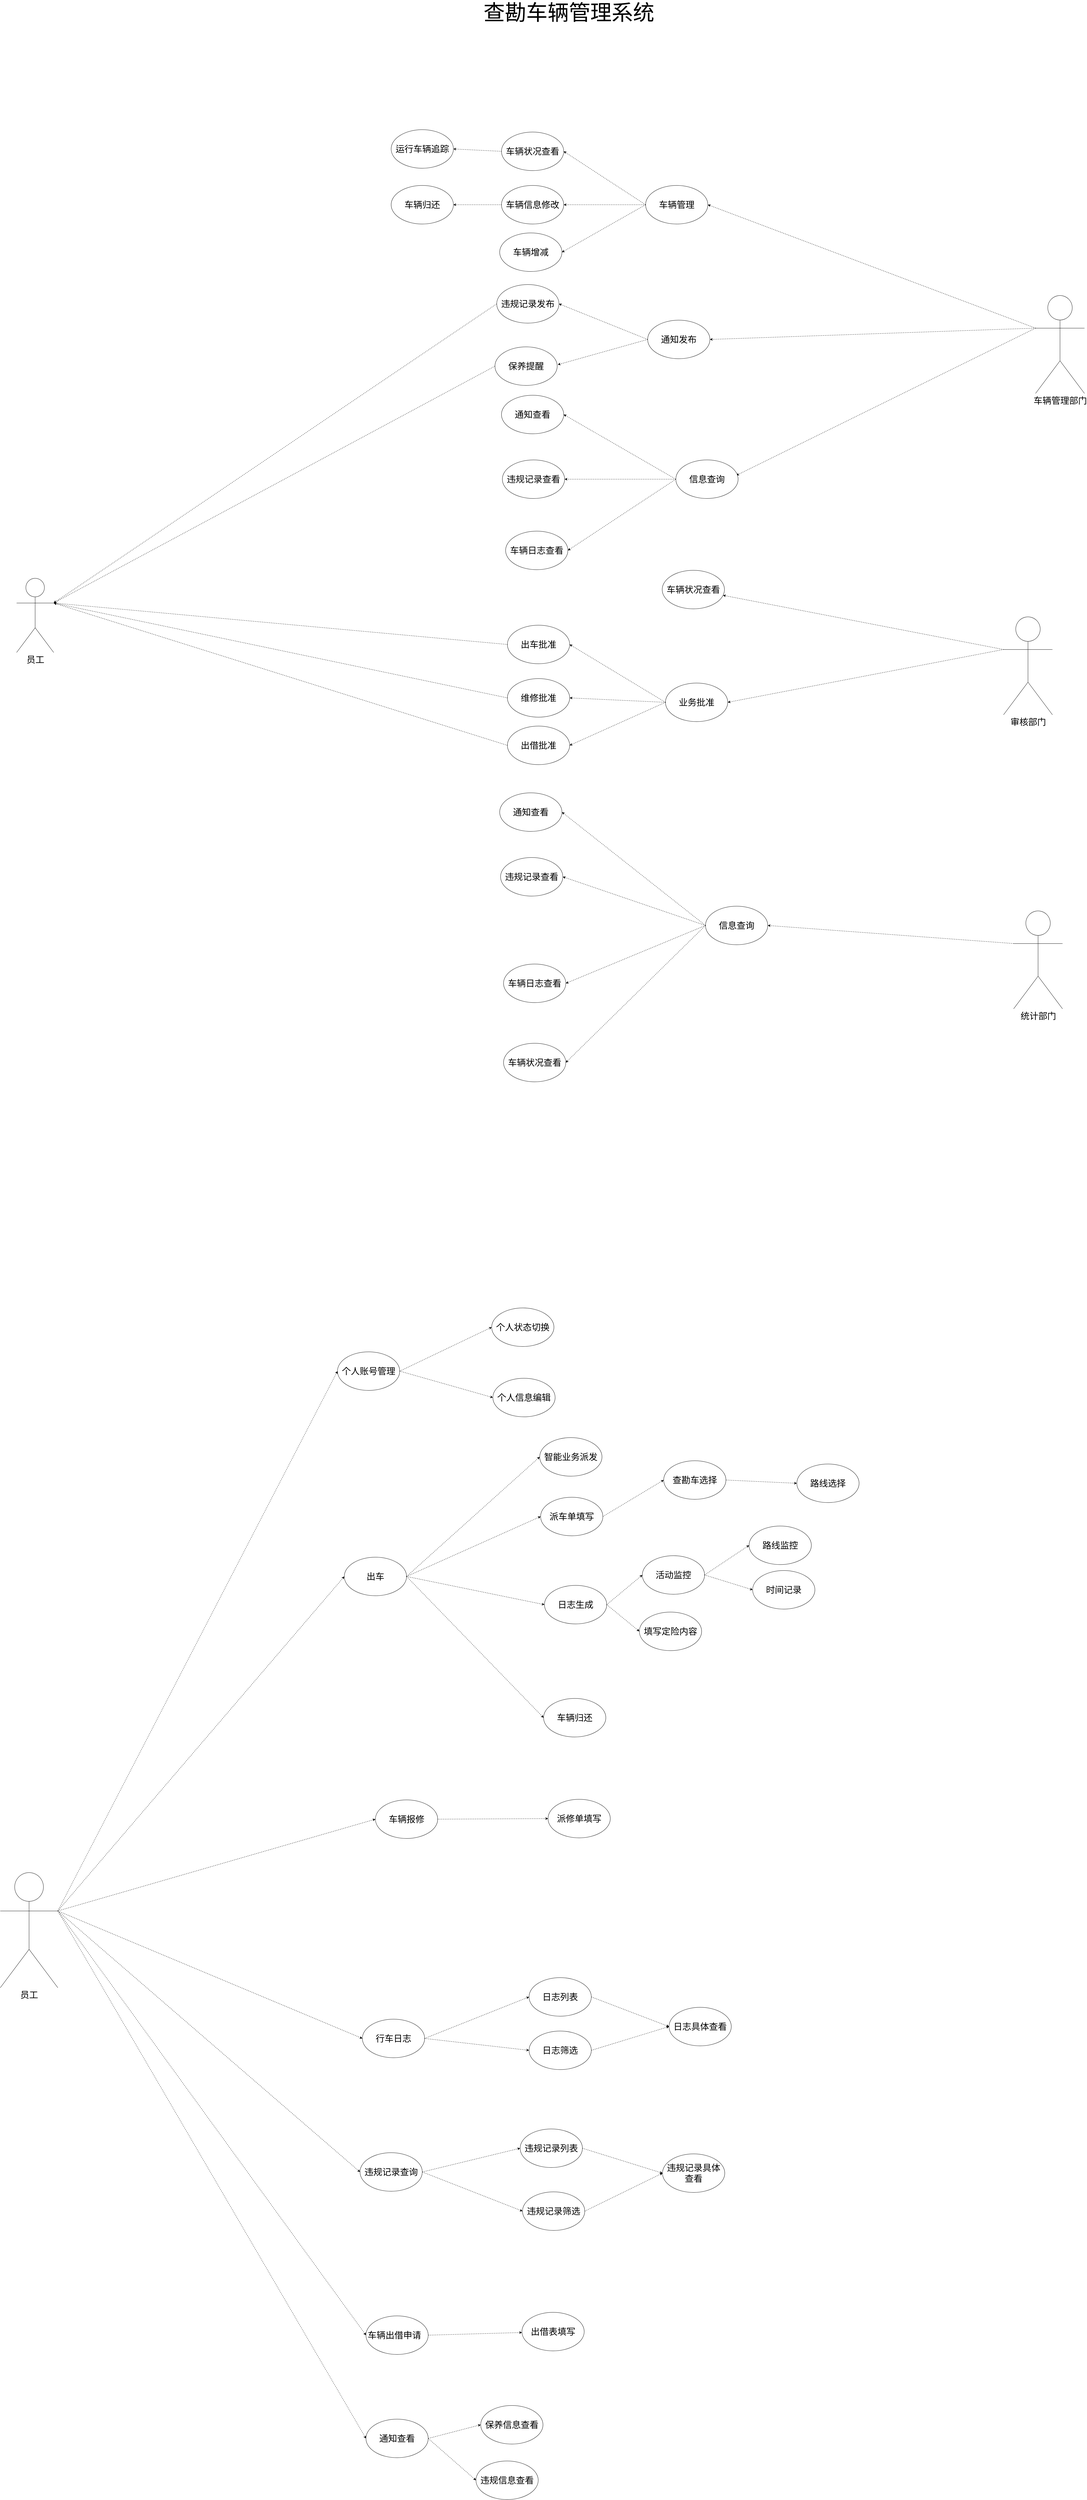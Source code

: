 <mxfile version="15.7.3" type="device"><diagram id="AefqvXw4kPY2xHrGlWsu" name="第 1 页"><mxGraphModel dx="4051" dy="1854" grid="0" gridSize="10" guides="1" tooltips="1" connect="1" arrows="1" fold="1" page="0" pageScale="1" pageWidth="827" pageHeight="1169" math="0" shadow="0"><root><mxCell id="0"/><mxCell id="1" parent="0"/><mxCell id="uO8q6Wdo7uk9rWbUg5Nj-2" value="&lt;font style=&quot;font-size: 30px;&quot;&gt;员工&lt;/font&gt;" style="shape=umlActor;verticalLabelPosition=bottom;verticalAlign=top;html=1;fontSize=30;" parent="1" vertex="1"><mxGeometry x="19" y="2154" width="125" height="250" as="geometry"/></mxCell><mxCell id="uO8q6Wdo7uk9rWbUg5Nj-3" value="&lt;font style=&quot;font-size: 72px&quot;&gt;查勘车辆管理系统&lt;/font&gt;" style="text;html=1;resizable=0;autosize=1;align=center;verticalAlign=middle;points=[];fillColor=none;strokeColor=none;rounded=0;fontSize=30;" parent="1" vertex="1"><mxGeometry x="1588" y="221" width="586" height="54" as="geometry"/></mxCell><mxCell id="uO8q6Wdo7uk9rWbUg5Nj-77" style="edgeStyle=none;rounded=0;orthogonalLoop=1;jettySize=auto;html=1;exitX=1;exitY=0.5;exitDx=0;exitDy=0;entryX=0;entryY=0.5;entryDx=0;entryDy=0;dashed=1;fontSize=30;" parent="1" source="uO8q6Wdo7uk9rWbUg5Nj-4" target="uO8q6Wdo7uk9rWbUg5Nj-21" edge="1"><mxGeometry relative="1" as="geometry"/></mxCell><mxCell id="uO8q6Wdo7uk9rWbUg5Nj-78" style="edgeStyle=none;rounded=0;orthogonalLoop=1;jettySize=auto;html=1;exitX=1;exitY=0.5;exitDx=0;exitDy=0;entryX=0;entryY=0.5;entryDx=0;entryDy=0;dashed=1;fontSize=30;" parent="1" source="uO8q6Wdo7uk9rWbUg5Nj-4" target="uO8q6Wdo7uk9rWbUg5Nj-32" edge="1"><mxGeometry relative="1" as="geometry"/></mxCell><mxCell id="uO8q6Wdo7uk9rWbUg5Nj-86" style="edgeStyle=none;rounded=0;orthogonalLoop=1;jettySize=auto;html=1;exitX=1;exitY=0.5;exitDx=0;exitDy=0;entryX=0;entryY=0.5;entryDx=0;entryDy=0;dashed=1;fontSize=30;" parent="1" source="uO8q6Wdo7uk9rWbUg5Nj-4" target="uO8q6Wdo7uk9rWbUg5Nj-24" edge="1"><mxGeometry relative="1" as="geometry"><mxPoint x="1792" y="6003" as="targetPoint"/></mxGeometry></mxCell><mxCell id="uO8q6Wdo7uk9rWbUg5Nj-115" style="edgeStyle=none;rounded=0;orthogonalLoop=1;jettySize=auto;html=1;exitX=1;exitY=0.5;exitDx=0;exitDy=0;entryX=0;entryY=0.5;entryDx=0;entryDy=0;dashed=1;fontSize=70;" parent="1" source="uO8q6Wdo7uk9rWbUg5Nj-4" target="uO8q6Wdo7uk9rWbUg5Nj-114" edge="1"><mxGeometry relative="1" as="geometry"/></mxCell><mxCell id="uO8q6Wdo7uk9rWbUg5Nj-4" value="&lt;font style=&quot;font-size: 30px;&quot;&gt;出车&lt;/font&gt;" style="ellipse;whiteSpace=wrap;html=1;fontSize=30;" parent="1" vertex="1"><mxGeometry x="1124" y="5453" width="210" height="130" as="geometry"/></mxCell><mxCell id="uO8q6Wdo7uk9rWbUg5Nj-68" style="edgeStyle=none;rounded=0;orthogonalLoop=1;jettySize=auto;html=1;exitX=0;exitY=0.333;exitDx=0;exitDy=0;exitPerimeter=0;entryX=1;entryY=0.5;entryDx=0;entryDy=0;dashed=1;fontSize=30;" parent="1" source="uO8q6Wdo7uk9rWbUg5Nj-5" target="uO8q6Wdo7uk9rWbUg5Nj-14" edge="1"><mxGeometry relative="1" as="geometry"/></mxCell><mxCell id="PCIgIh8agnce-Jcg2lv6-7" style="edgeStyle=none;rounded=0;orthogonalLoop=1;jettySize=auto;html=1;exitX=0;exitY=0.333;exitDx=0;exitDy=0;exitPerimeter=0;entryX=1;entryY=0.5;entryDx=0;entryDy=0;dashed=1;fontSize=30;" parent="1" source="uO8q6Wdo7uk9rWbUg5Nj-5" target="uO8q6Wdo7uk9rWbUg5Nj-18" edge="1"><mxGeometry relative="1" as="geometry"/></mxCell><mxCell id="PCIgIh8agnce-Jcg2lv6-8" style="edgeStyle=none;rounded=0;orthogonalLoop=1;jettySize=auto;html=1;exitX=0;exitY=0.333;exitDx=0;exitDy=0;exitPerimeter=0;dashed=1;fontSize=30;entryX=0.972;entryY=0.4;entryDx=0;entryDy=0;entryPerimeter=0;" parent="1" source="uO8q6Wdo7uk9rWbUg5Nj-5" target="uO8q6Wdo7uk9rWbUg5Nj-50" edge="1"><mxGeometry relative="1" as="geometry"><mxPoint x="2387.143" y="1710.0" as="targetPoint"/></mxGeometry></mxCell><mxCell id="uO8q6Wdo7uk9rWbUg5Nj-5" value="&lt;font style=&quot;font-size: 30px&quot;&gt;车辆管理部门&lt;/font&gt;" style="shape=umlActor;verticalLabelPosition=bottom;verticalAlign=top;html=1;fontSize=30;" parent="1" vertex="1"><mxGeometry x="3455" y="1201" width="165" height="330" as="geometry"/></mxCell><mxCell id="uO8q6Wdo7uk9rWbUg5Nj-87" style="edgeStyle=none;rounded=0;orthogonalLoop=1;jettySize=auto;html=1;exitX=1;exitY=0.5;exitDx=0;exitDy=0;entryX=0;entryY=0.5;entryDx=0;entryDy=0;dashed=1;fontSize=30;" parent="1" source="uO8q6Wdo7uk9rWbUg5Nj-6" target="uO8q6Wdo7uk9rWbUg5Nj-30" edge="1"><mxGeometry relative="1" as="geometry"/></mxCell><mxCell id="uO8q6Wdo7uk9rWbUg5Nj-6" value="&lt;span style=&quot;font-size: 30px;&quot;&gt;车辆报修&lt;/span&gt;" style="ellipse;whiteSpace=wrap;html=1;fontSize=30;" parent="1" vertex="1"><mxGeometry x="1229" y="6271" width="210" height="130" as="geometry"/></mxCell><mxCell id="uO8q6Wdo7uk9rWbUg5Nj-88" style="edgeStyle=none;rounded=0;orthogonalLoop=1;jettySize=auto;html=1;exitX=1;exitY=0.5;exitDx=0;exitDy=0;entryX=0;entryY=0.5;entryDx=0;entryDy=0;dashed=1;fontSize=30;" parent="1" source="uO8q6Wdo7uk9rWbUg5Nj-7" target="uO8q6Wdo7uk9rWbUg5Nj-31" edge="1"><mxGeometry relative="1" as="geometry"/></mxCell><mxCell id="uO8q6Wdo7uk9rWbUg5Nj-89" style="edgeStyle=none;rounded=0;orthogonalLoop=1;jettySize=auto;html=1;exitX=1;exitY=0.5;exitDx=0;exitDy=0;entryX=0;entryY=0.5;entryDx=0;entryDy=0;dashed=1;fontSize=30;" parent="1" source="uO8q6Wdo7uk9rWbUg5Nj-7" target="uO8q6Wdo7uk9rWbUg5Nj-40" edge="1"><mxGeometry relative="1" as="geometry"/></mxCell><mxCell id="uO8q6Wdo7uk9rWbUg5Nj-7" value="&lt;span style=&quot;font-size: 30px;&quot;&gt;行车日志&lt;/span&gt;" style="ellipse;whiteSpace=wrap;html=1;fontSize=30;" parent="1" vertex="1"><mxGeometry x="1185" y="7010" width="210" height="130" as="geometry"/></mxCell><mxCell id="uO8q6Wdo7uk9rWbUg5Nj-92" style="edgeStyle=none;rounded=0;orthogonalLoop=1;jettySize=auto;html=1;exitX=1;exitY=0.5;exitDx=0;exitDy=0;entryX=0;entryY=0.5;entryDx=0;entryDy=0;dashed=1;fontSize=30;" parent="1" source="uO8q6Wdo7uk9rWbUg5Nj-8" target="uO8q6Wdo7uk9rWbUg5Nj-35" edge="1"><mxGeometry relative="1" as="geometry"/></mxCell><mxCell id="uO8q6Wdo7uk9rWbUg5Nj-93" style="edgeStyle=none;rounded=0;orthogonalLoop=1;jettySize=auto;html=1;exitX=1;exitY=0.5;exitDx=0;exitDy=0;entryX=0;entryY=0.5;entryDx=0;entryDy=0;dashed=1;fontSize=30;" parent="1" source="uO8q6Wdo7uk9rWbUg5Nj-8" target="uO8q6Wdo7uk9rWbUg5Nj-39" edge="1"><mxGeometry relative="1" as="geometry"/></mxCell><mxCell id="uO8q6Wdo7uk9rWbUg5Nj-8" value="&lt;span style=&quot;font-size: 30px;&quot;&gt;违规记录查询&lt;/span&gt;" style="ellipse;whiteSpace=wrap;html=1;fontSize=30;" parent="1" vertex="1"><mxGeometry x="1177" y="7460" width="210" height="130" as="geometry"/></mxCell><mxCell id="uO8q6Wdo7uk9rWbUg5Nj-96" style="edgeStyle=none;rounded=0;orthogonalLoop=1;jettySize=auto;html=1;exitX=1;exitY=0.5;exitDx=0;exitDy=0;dashed=1;fontSize=30;" parent="1" source="uO8q6Wdo7uk9rWbUg5Nj-9" target="uO8q6Wdo7uk9rWbUg5Nj-36" edge="1"><mxGeometry relative="1" as="geometry"/></mxCell><mxCell id="uO8q6Wdo7uk9rWbUg5Nj-9" value="&lt;span style=&quot;font-size: 30px&quot;&gt;车辆出借申请&lt;/span&gt;&lt;span style=&quot;color: rgba(0 , 0 , 0 , 0) ; font-family: monospace ; font-size: 30px&quot;&gt;%&lt;/span&gt;" style="ellipse;whiteSpace=wrap;html=1;fontSize=30;" parent="1" vertex="1"><mxGeometry x="1197" y="8010" width="210" height="130" as="geometry"/></mxCell><mxCell id="uO8q6Wdo7uk9rWbUg5Nj-119" style="edgeStyle=none;rounded=0;orthogonalLoop=1;jettySize=auto;html=1;exitX=1;exitY=0.5;exitDx=0;exitDy=0;entryX=0;entryY=0.5;entryDx=0;entryDy=0;dashed=1;fontSize=70;" parent="1" source="uO8q6Wdo7uk9rWbUg5Nj-10" target="uO8q6Wdo7uk9rWbUg5Nj-118" edge="1"><mxGeometry relative="1" as="geometry"/></mxCell><mxCell id="uO8q6Wdo7uk9rWbUg5Nj-120" style="edgeStyle=none;rounded=0;orthogonalLoop=1;jettySize=auto;html=1;exitX=1;exitY=0.5;exitDx=0;exitDy=0;entryX=0;entryY=0.5;entryDx=0;entryDy=0;dashed=1;fontSize=70;" parent="1" source="uO8q6Wdo7uk9rWbUg5Nj-10" target="uO8q6Wdo7uk9rWbUg5Nj-117" edge="1"><mxGeometry relative="1" as="geometry"/></mxCell><mxCell id="uO8q6Wdo7uk9rWbUg5Nj-10" value="&lt;span style=&quot;font-size: 30px;&quot;&gt;通知查看&lt;/span&gt;" style="ellipse;whiteSpace=wrap;html=1;fontSize=30;" parent="1" vertex="1"><mxGeometry x="1197" y="8358" width="210" height="130" as="geometry"/></mxCell><mxCell id="uO8q6Wdo7uk9rWbUg5Nj-72" style="edgeStyle=none;rounded=0;orthogonalLoop=1;jettySize=auto;html=1;exitX=0;exitY=0.5;exitDx=0;exitDy=0;entryX=1;entryY=0.333;entryDx=0;entryDy=0;entryPerimeter=0;dashed=1;fontSize=30;" parent="1" source="uO8q6Wdo7uk9rWbUg5Nj-11" target="uO8q6Wdo7uk9rWbUg5Nj-2" edge="1"><mxGeometry relative="1" as="geometry"/></mxCell><mxCell id="uO8q6Wdo7uk9rWbUg5Nj-11" value="&lt;span style=&quot;font-size: 30px;&quot;&gt;出车批准&lt;/span&gt;" style="ellipse;whiteSpace=wrap;html=1;fontSize=30;" parent="1" vertex="1"><mxGeometry x="1674" y="2312" width="210" height="130" as="geometry"/></mxCell><mxCell id="uO8q6Wdo7uk9rWbUg5Nj-97" style="edgeStyle=none;rounded=0;orthogonalLoop=1;jettySize=auto;html=1;exitX=1;exitY=0.333;exitDx=0;exitDy=0;exitPerimeter=0;entryX=0;entryY=0.5;entryDx=0;entryDy=0;dashed=1;fontSize=30;" parent="1" source="uO8q6Wdo7uk9rWbUg5Nj-13" target="uO8q6Wdo7uk9rWbUg5Nj-4" edge="1"><mxGeometry relative="1" as="geometry"/></mxCell><mxCell id="uO8q6Wdo7uk9rWbUg5Nj-98" style="edgeStyle=none;rounded=0;orthogonalLoop=1;jettySize=auto;html=1;exitX=1;exitY=0.333;exitDx=0;exitDy=0;exitPerimeter=0;entryX=0;entryY=0.5;entryDx=0;entryDy=0;dashed=1;fontSize=30;" parent="1" source="uO8q6Wdo7uk9rWbUg5Nj-13" target="uO8q6Wdo7uk9rWbUg5Nj-6" edge="1"><mxGeometry relative="1" as="geometry"/></mxCell><mxCell id="uO8q6Wdo7uk9rWbUg5Nj-99" style="edgeStyle=none;rounded=0;orthogonalLoop=1;jettySize=auto;html=1;exitX=1;exitY=0.333;exitDx=0;exitDy=0;exitPerimeter=0;entryX=0;entryY=0.5;entryDx=0;entryDy=0;dashed=1;fontSize=30;" parent="1" source="uO8q6Wdo7uk9rWbUg5Nj-13" target="uO8q6Wdo7uk9rWbUg5Nj-7" edge="1"><mxGeometry relative="1" as="geometry"/></mxCell><mxCell id="uO8q6Wdo7uk9rWbUg5Nj-100" style="edgeStyle=none;rounded=0;orthogonalLoop=1;jettySize=auto;html=1;exitX=1;exitY=0.333;exitDx=0;exitDy=0;exitPerimeter=0;entryX=0;entryY=0.5;entryDx=0;entryDy=0;dashed=1;fontSize=30;" parent="1" source="uO8q6Wdo7uk9rWbUg5Nj-13" target="uO8q6Wdo7uk9rWbUg5Nj-8" edge="1"><mxGeometry relative="1" as="geometry"/></mxCell><mxCell id="uO8q6Wdo7uk9rWbUg5Nj-101" style="edgeStyle=none;rounded=0;orthogonalLoop=1;jettySize=auto;html=1;exitX=1;exitY=0.333;exitDx=0;exitDy=0;exitPerimeter=0;entryX=0;entryY=0.5;entryDx=0;entryDy=0;dashed=1;fontSize=30;" parent="1" source="uO8q6Wdo7uk9rWbUg5Nj-13" target="uO8q6Wdo7uk9rWbUg5Nj-9" edge="1"><mxGeometry relative="1" as="geometry"/></mxCell><mxCell id="uO8q6Wdo7uk9rWbUg5Nj-102" style="edgeStyle=none;rounded=0;orthogonalLoop=1;jettySize=auto;html=1;exitX=1;exitY=0.333;exitDx=0;exitDy=0;exitPerimeter=0;entryX=0;entryY=0.5;entryDx=0;entryDy=0;dashed=1;fontSize=30;" parent="1" source="uO8q6Wdo7uk9rWbUg5Nj-13" target="uO8q6Wdo7uk9rWbUg5Nj-10" edge="1"><mxGeometry relative="1" as="geometry"/></mxCell><mxCell id="uO8q6Wdo7uk9rWbUg5Nj-110" style="edgeStyle=none;rounded=0;orthogonalLoop=1;jettySize=auto;html=1;exitX=1;exitY=0.333;exitDx=0;exitDy=0;exitPerimeter=0;entryX=0;entryY=0.5;entryDx=0;entryDy=0;dashed=1;fontSize=70;" parent="1" source="uO8q6Wdo7uk9rWbUg5Nj-13" target="uO8q6Wdo7uk9rWbUg5Nj-108" edge="1"><mxGeometry relative="1" as="geometry"/></mxCell><mxCell id="uO8q6Wdo7uk9rWbUg5Nj-13" value="&lt;font style=&quot;font-size: 30px;&quot;&gt;员工&lt;/font&gt;" style="shape=umlActor;verticalLabelPosition=bottom;verticalAlign=top;html=1;fontSize=30;" parent="1" vertex="1"><mxGeometry x="-36" y="6516" width="194" height="388" as="geometry"/></mxCell><mxCell id="uO8q6Wdo7uk9rWbUg5Nj-55" style="rounded=0;orthogonalLoop=1;jettySize=auto;html=1;exitX=0;exitY=0.5;exitDx=0;exitDy=0;entryX=1;entryY=0.5;entryDx=0;entryDy=0;dashed=1;fontSize=30;" parent="1" source="uO8q6Wdo7uk9rWbUg5Nj-14" target="uO8q6Wdo7uk9rWbUg5Nj-45" edge="1"><mxGeometry relative="1" as="geometry"/></mxCell><mxCell id="uO8q6Wdo7uk9rWbUg5Nj-57" style="edgeStyle=none;rounded=0;orthogonalLoop=1;jettySize=auto;html=1;exitX=0;exitY=0.5;exitDx=0;exitDy=0;entryX=1;entryY=0.5;entryDx=0;entryDy=0;dashed=1;fontSize=30;" parent="1" source="uO8q6Wdo7uk9rWbUg5Nj-14" target="uO8q6Wdo7uk9rWbUg5Nj-46" edge="1"><mxGeometry relative="1" as="geometry"/></mxCell><mxCell id="uO8q6Wdo7uk9rWbUg5Nj-58" style="edgeStyle=none;rounded=0;orthogonalLoop=1;jettySize=auto;html=1;exitX=0;exitY=0.5;exitDx=0;exitDy=0;entryX=1;entryY=0.5;entryDx=0;entryDy=0;dashed=1;fontSize=30;" parent="1" source="uO8q6Wdo7uk9rWbUg5Nj-14" target="uO8q6Wdo7uk9rWbUg5Nj-47" edge="1"><mxGeometry relative="1" as="geometry"/></mxCell><mxCell id="uO8q6Wdo7uk9rWbUg5Nj-14" value="&lt;span style=&quot;font-size: 30px;&quot;&gt;车辆管理&lt;/span&gt;" style="ellipse;whiteSpace=wrap;html=1;fontSize=30;" parent="1" vertex="1"><mxGeometry x="2140" y="830" width="210" height="130" as="geometry"/></mxCell><mxCell id="uO8q6Wdo7uk9rWbUg5Nj-73" style="edgeStyle=none;rounded=0;orthogonalLoop=1;jettySize=auto;html=1;exitX=0;exitY=0.5;exitDx=0;exitDy=0;entryX=1;entryY=0.333;entryDx=0;entryDy=0;entryPerimeter=0;dashed=1;fontSize=30;" parent="1" source="uO8q6Wdo7uk9rWbUg5Nj-15" target="uO8q6Wdo7uk9rWbUg5Nj-2" edge="1"><mxGeometry relative="1" as="geometry"/></mxCell><mxCell id="uO8q6Wdo7uk9rWbUg5Nj-15" value="&lt;span style=&quot;font-size: 30px;&quot;&gt;维修批准&lt;/span&gt;" style="ellipse;whiteSpace=wrap;html=1;fontSize=30;" parent="1" vertex="1"><mxGeometry x="1674" y="2492" width="210" height="130" as="geometry"/></mxCell><mxCell id="uO8q6Wdo7uk9rWbUg5Nj-16" value="&lt;span style=&quot;font-size: 30px;&quot;&gt;车辆日志查看&lt;/span&gt;" style="ellipse;whiteSpace=wrap;html=1;fontSize=30;" parent="1" vertex="1"><mxGeometry x="1661" y="3454" width="210" height="130" as="geometry"/></mxCell><mxCell id="uO8q6Wdo7uk9rWbUg5Nj-17" value="&lt;span style=&quot;font-size: 30px;&quot;&gt;违规记录查看&lt;/span&gt;" style="ellipse;whiteSpace=wrap;html=1;fontSize=30;" parent="1" vertex="1"><mxGeometry x="1657" y="1755" width="210" height="130" as="geometry"/></mxCell><mxCell id="uO8q6Wdo7uk9rWbUg5Nj-62" style="edgeStyle=none;rounded=0;orthogonalLoop=1;jettySize=auto;html=1;exitX=0;exitY=0.5;exitDx=0;exitDy=0;entryX=1;entryY=0.5;entryDx=0;entryDy=0;dashed=1;fontSize=30;" parent="1" source="uO8q6Wdo7uk9rWbUg5Nj-18" target="uO8q6Wdo7uk9rWbUg5Nj-51" edge="1"><mxGeometry relative="1" as="geometry"/></mxCell><mxCell id="uO8q6Wdo7uk9rWbUg5Nj-63" style="edgeStyle=none;rounded=0;orthogonalLoop=1;jettySize=auto;html=1;exitX=0;exitY=0.5;exitDx=0;exitDy=0;dashed=1;fontSize=30;" parent="1" source="uO8q6Wdo7uk9rWbUg5Nj-18" edge="1"><mxGeometry relative="1" as="geometry"><mxPoint x="1844" y="1434" as="targetPoint"/></mxGeometry></mxCell><mxCell id="uO8q6Wdo7uk9rWbUg5Nj-18" value="&lt;span style=&quot;font-size: 30px;&quot;&gt;通知发布&lt;/span&gt;" style="ellipse;whiteSpace=wrap;html=1;fontSize=30;" parent="1" vertex="1"><mxGeometry x="2147" y="1284" width="210" height="130" as="geometry"/></mxCell><mxCell id="uO8q6Wdo7uk9rWbUg5Nj-74" style="edgeStyle=none;rounded=0;orthogonalLoop=1;jettySize=auto;html=1;exitX=0;exitY=0.5;exitDx=0;exitDy=0;entryX=1;entryY=0.333;entryDx=0;entryDy=0;entryPerimeter=0;dashed=1;fontSize=30;" parent="1" source="uO8q6Wdo7uk9rWbUg5Nj-19" target="uO8q6Wdo7uk9rWbUg5Nj-2" edge="1"><mxGeometry relative="1" as="geometry"/></mxCell><mxCell id="uO8q6Wdo7uk9rWbUg5Nj-19" value="&lt;span style=&quot;font-size: 30px;&quot;&gt;出借批准&lt;/span&gt;" style="ellipse;whiteSpace=wrap;html=1;fontSize=30;" parent="1" vertex="1"><mxGeometry x="1674" y="2652" width="210" height="130" as="geometry"/></mxCell><mxCell id="uO8q6Wdo7uk9rWbUg5Nj-79" style="edgeStyle=none;rounded=0;orthogonalLoop=1;jettySize=auto;html=1;exitX=1;exitY=0.5;exitDx=0;exitDy=0;entryX=0;entryY=0.5;entryDx=0;entryDy=0;dashed=1;fontSize=30;" parent="1" source="uO8q6Wdo7uk9rWbUg5Nj-21" target="uO8q6Wdo7uk9rWbUg5Nj-22" edge="1"><mxGeometry relative="1" as="geometry"><mxPoint x="2149.0" y="4979.0" as="targetPoint"/></mxGeometry></mxCell><mxCell id="uO8q6Wdo7uk9rWbUg5Nj-21" value="&lt;font style=&quot;font-size: 30px;&quot;&gt;派车单填写&lt;/font&gt;" style="ellipse;whiteSpace=wrap;html=1;fontSize=30;" parent="1" vertex="1"><mxGeometry x="1786" y="5251" width="210" height="130" as="geometry"/></mxCell><mxCell id="blywXijYz2_gsY_kcDW_-5" style="edgeStyle=none;rounded=0;orthogonalLoop=1;jettySize=auto;html=1;exitX=1;exitY=0.5;exitDx=0;exitDy=0;entryX=0;entryY=0.5;entryDx=0;entryDy=0;dashed=1;fontSize=30;" parent="1" source="uO8q6Wdo7uk9rWbUg5Nj-22" target="uO8q6Wdo7uk9rWbUg5Nj-23" edge="1"><mxGeometry relative="1" as="geometry"/></mxCell><mxCell id="uO8q6Wdo7uk9rWbUg5Nj-22" value="&lt;span style=&quot;font-size: 30px;&quot;&gt;查勘车选择&lt;/span&gt;" style="ellipse;whiteSpace=wrap;html=1;fontSize=30;" parent="1" vertex="1"><mxGeometry x="2201" y="5128" width="210" height="130" as="geometry"/></mxCell><mxCell id="uO8q6Wdo7uk9rWbUg5Nj-23" value="&lt;span style=&quot;font-size: 30px;&quot;&gt;路线选择&lt;/span&gt;" style="ellipse;whiteSpace=wrap;html=1;fontSize=30;" parent="1" vertex="1"><mxGeometry x="2650" y="5139" width="210" height="130" as="geometry"/></mxCell><mxCell id="uO8q6Wdo7uk9rWbUg5Nj-24" value="&lt;span style=&quot;font-size: 30px;&quot;&gt;车辆归还&lt;/span&gt;" style="ellipse;whiteSpace=wrap;html=1;fontSize=30;" parent="1" vertex="1"><mxGeometry x="1796" y="5929" width="210" height="130" as="geometry"/></mxCell><mxCell id="uO8q6Wdo7uk9rWbUg5Nj-83" style="edgeStyle=none;rounded=0;orthogonalLoop=1;jettySize=auto;html=1;exitX=1;exitY=0.5;exitDx=0;exitDy=0;entryX=0;entryY=0.5;entryDx=0;entryDy=0;dashed=1;fontSize=30;" parent="1" source="uO8q6Wdo7uk9rWbUg5Nj-25" target="uO8q6Wdo7uk9rWbUg5Nj-26" edge="1"><mxGeometry relative="1" as="geometry"/></mxCell><mxCell id="uO8q6Wdo7uk9rWbUg5Nj-84" style="edgeStyle=none;rounded=0;orthogonalLoop=1;jettySize=auto;html=1;exitX=1;exitY=0.5;exitDx=0;exitDy=0;entryX=0;entryY=0.5;entryDx=0;entryDy=0;dashed=1;fontSize=30;" parent="1" source="uO8q6Wdo7uk9rWbUg5Nj-25" target="uO8q6Wdo7uk9rWbUg5Nj-29" edge="1"><mxGeometry relative="1" as="geometry"/></mxCell><mxCell id="uO8q6Wdo7uk9rWbUg5Nj-25" value="&lt;font style=&quot;font-size: 30px;&quot;&gt;活动监控&lt;/font&gt;" style="ellipse;whiteSpace=wrap;html=1;fontSize=30;" parent="1" vertex="1"><mxGeometry x="2129" y="5448" width="210" height="130" as="geometry"/></mxCell><mxCell id="uO8q6Wdo7uk9rWbUg5Nj-26" value="&lt;font style=&quot;font-size: 30px;&quot;&gt;路线监控&lt;/font&gt;" style="ellipse;whiteSpace=wrap;html=1;fontSize=30;" parent="1" vertex="1"><mxGeometry x="2489" y="5348" width="210" height="130" as="geometry"/></mxCell><mxCell id="uO8q6Wdo7uk9rWbUg5Nj-27" value="&lt;span style=&quot;font-size: 30px;&quot;&gt;填写定险内容&lt;/span&gt;" style="ellipse;whiteSpace=wrap;html=1;fontSize=30;" parent="1" vertex="1"><mxGeometry x="2119" y="5638" width="210" height="130" as="geometry"/></mxCell><mxCell id="uO8q6Wdo7uk9rWbUg5Nj-29" value="&lt;span style=&quot;font-size: 30px;&quot;&gt;时间记录&lt;/span&gt;" style="ellipse;whiteSpace=wrap;html=1;fontSize=30;" parent="1" vertex="1"><mxGeometry x="2501" y="5498" width="210" height="130" as="geometry"/></mxCell><mxCell id="uO8q6Wdo7uk9rWbUg5Nj-30" value="&lt;span style=&quot;font-size: 30px;&quot;&gt;派修单填写&lt;/span&gt;" style="ellipse;whiteSpace=wrap;html=1;fontSize=30;" parent="1" vertex="1"><mxGeometry x="1811" y="6269" width="210" height="130" as="geometry"/></mxCell><mxCell id="uO8q6Wdo7uk9rWbUg5Nj-90" style="edgeStyle=none;rounded=0;orthogonalLoop=1;jettySize=auto;html=1;exitX=1;exitY=0.5;exitDx=0;exitDy=0;entryX=0;entryY=0.5;entryDx=0;entryDy=0;dashed=1;fontSize=30;" parent="1" source="uO8q6Wdo7uk9rWbUg5Nj-31" target="uO8q6Wdo7uk9rWbUg5Nj-38" edge="1"><mxGeometry relative="1" as="geometry"/></mxCell><mxCell id="uO8q6Wdo7uk9rWbUg5Nj-31" value="&lt;span style=&quot;font-size: 30px;&quot;&gt;日志列表&lt;/span&gt;" style="ellipse;whiteSpace=wrap;html=1;fontSize=30;" parent="1" vertex="1"><mxGeometry x="1747" y="6870" width="210" height="130" as="geometry"/></mxCell><mxCell id="uO8q6Wdo7uk9rWbUg5Nj-81" style="edgeStyle=none;rounded=0;orthogonalLoop=1;jettySize=auto;html=1;exitX=1;exitY=0.5;exitDx=0;exitDy=0;entryX=0;entryY=0.5;entryDx=0;entryDy=0;dashed=1;fontSize=30;" parent="1" source="uO8q6Wdo7uk9rWbUg5Nj-32" target="uO8q6Wdo7uk9rWbUg5Nj-25" edge="1"><mxGeometry relative="1" as="geometry"/></mxCell><mxCell id="uO8q6Wdo7uk9rWbUg5Nj-82" style="edgeStyle=none;rounded=0;orthogonalLoop=1;jettySize=auto;html=1;exitX=1;exitY=0.5;exitDx=0;exitDy=0;entryX=0;entryY=0.5;entryDx=0;entryDy=0;dashed=1;fontSize=30;" parent="1" source="uO8q6Wdo7uk9rWbUg5Nj-32" target="uO8q6Wdo7uk9rWbUg5Nj-27" edge="1"><mxGeometry relative="1" as="geometry"/></mxCell><mxCell id="uO8q6Wdo7uk9rWbUg5Nj-32" value="&lt;font style=&quot;font-size: 30px;&quot;&gt;日志生成&lt;/font&gt;" style="ellipse;whiteSpace=wrap;html=1;fontSize=30;" parent="1" vertex="1"><mxGeometry x="1799" y="5548" width="210" height="130" as="geometry"/></mxCell><mxCell id="uO8q6Wdo7uk9rWbUg5Nj-94" style="edgeStyle=none;rounded=0;orthogonalLoop=1;jettySize=auto;html=1;exitX=1;exitY=0.5;exitDx=0;exitDy=0;entryX=0;entryY=0.5;entryDx=0;entryDy=0;dashed=1;fontSize=30;" parent="1" source="uO8q6Wdo7uk9rWbUg5Nj-35" target="uO8q6Wdo7uk9rWbUg5Nj-37" edge="1"><mxGeometry relative="1" as="geometry"/></mxCell><mxCell id="uO8q6Wdo7uk9rWbUg5Nj-35" value="&lt;span style=&quot;font-size: 30px;&quot;&gt;违规记录列表&lt;/span&gt;" style="ellipse;whiteSpace=wrap;html=1;fontSize=30;" parent="1" vertex="1"><mxGeometry x="1717" y="7380" width="210" height="130" as="geometry"/></mxCell><mxCell id="uO8q6Wdo7uk9rWbUg5Nj-36" value="&lt;span style=&quot;font-size: 30px;&quot;&gt;出借表填写&lt;/span&gt;" style="ellipse;whiteSpace=wrap;html=1;fontSize=30;" parent="1" vertex="1"><mxGeometry x="1723" y="7998" width="210" height="130" as="geometry"/></mxCell><mxCell id="uO8q6Wdo7uk9rWbUg5Nj-37" value="&lt;span style=&quot;font-size: 30px;&quot;&gt;违规记录具体查看&lt;/span&gt;" style="ellipse;whiteSpace=wrap;html=1;fontSize=30;" parent="1" vertex="1"><mxGeometry x="2197" y="7464" width="210" height="130" as="geometry"/></mxCell><mxCell id="uO8q6Wdo7uk9rWbUg5Nj-38" value="&lt;span style=&quot;font-size: 30px;&quot;&gt;日志具体查看&lt;/span&gt;" style="ellipse;whiteSpace=wrap;html=1;fontSize=30;" parent="1" vertex="1"><mxGeometry x="2219" y="6970" width="210" height="130" as="geometry"/></mxCell><mxCell id="uO8q6Wdo7uk9rWbUg5Nj-95" style="edgeStyle=none;rounded=0;orthogonalLoop=1;jettySize=auto;html=1;exitX=1;exitY=0.5;exitDx=0;exitDy=0;entryX=0;entryY=0.5;entryDx=0;entryDy=0;dashed=1;fontSize=30;" parent="1" source="uO8q6Wdo7uk9rWbUg5Nj-39" target="uO8q6Wdo7uk9rWbUg5Nj-37" edge="1"><mxGeometry relative="1" as="geometry"/></mxCell><mxCell id="uO8q6Wdo7uk9rWbUg5Nj-39" value="&lt;span style=&quot;font-size: 30px;&quot;&gt;违规记录筛选&lt;/span&gt;" style="ellipse;whiteSpace=wrap;html=1;fontSize=30;" parent="1" vertex="1"><mxGeometry x="1725" y="7592" width="210" height="130" as="geometry"/></mxCell><mxCell id="uO8q6Wdo7uk9rWbUg5Nj-91" style="edgeStyle=none;rounded=0;orthogonalLoop=1;jettySize=auto;html=1;exitX=1;exitY=0.5;exitDx=0;exitDy=0;entryX=0;entryY=0.5;entryDx=0;entryDy=0;dashed=1;fontSize=30;" parent="1" source="uO8q6Wdo7uk9rWbUg5Nj-40" target="uO8q6Wdo7uk9rWbUg5Nj-38" edge="1"><mxGeometry relative="1" as="geometry"/></mxCell><mxCell id="uO8q6Wdo7uk9rWbUg5Nj-40" value="&lt;span style=&quot;font-size: 30px;&quot;&gt;日志筛选&lt;/span&gt;" style="ellipse;whiteSpace=wrap;html=1;fontSize=30;" parent="1" vertex="1"><mxGeometry x="1747" y="7050" width="210" height="130" as="geometry"/></mxCell><mxCell id="uO8q6Wdo7uk9rWbUg5Nj-124" style="edgeStyle=none;rounded=0;orthogonalLoop=1;jettySize=auto;html=1;exitX=0;exitY=0.5;exitDx=0;exitDy=0;entryX=1;entryY=0.5;entryDx=0;entryDy=0;dashed=1;fontSize=70;" parent="1" source="uO8q6Wdo7uk9rWbUg5Nj-45" target="uO8q6Wdo7uk9rWbUg5Nj-123" edge="1"><mxGeometry relative="1" as="geometry"/></mxCell><mxCell id="uO8q6Wdo7uk9rWbUg5Nj-45" value="&lt;span style=&quot;font-size: 30px;&quot;&gt;车辆状况查看&lt;/span&gt;" style="ellipse;whiteSpace=wrap;html=1;fontSize=30;" parent="1" vertex="1"><mxGeometry x="1654" y="650" width="210" height="130" as="geometry"/></mxCell><mxCell id="uO8q6Wdo7uk9rWbUg5Nj-122" style="edgeStyle=none;rounded=0;orthogonalLoop=1;jettySize=auto;html=1;exitX=0;exitY=0.5;exitDx=0;exitDy=0;entryX=1;entryY=0.5;entryDx=0;entryDy=0;dashed=1;fontSize=70;" parent="1" source="uO8q6Wdo7uk9rWbUg5Nj-46" target="uO8q6Wdo7uk9rWbUg5Nj-121" edge="1"><mxGeometry relative="1" as="geometry"/></mxCell><mxCell id="uO8q6Wdo7uk9rWbUg5Nj-46" value="&lt;span style=&quot;font-size: 30px;&quot;&gt;车辆信息修改&lt;/span&gt;" style="ellipse;whiteSpace=wrap;html=1;fontSize=30;" parent="1" vertex="1"><mxGeometry x="1654" y="830" width="210" height="130" as="geometry"/></mxCell><mxCell id="uO8q6Wdo7uk9rWbUg5Nj-47" value="&lt;span style=&quot;font-size: 30px&quot;&gt;车辆增减&lt;/span&gt;" style="ellipse;whiteSpace=wrap;html=1;fontSize=30;" parent="1" vertex="1"><mxGeometry x="1648" y="990" width="210" height="130" as="geometry"/></mxCell><mxCell id="uO8q6Wdo7uk9rWbUg5Nj-59" style="edgeStyle=none;rounded=0;orthogonalLoop=1;jettySize=auto;html=1;exitX=0;exitY=0.5;exitDx=0;exitDy=0;entryX=1;entryY=0.5;entryDx=0;entryDy=0;dashed=1;fontSize=30;" parent="1" source="uO8q6Wdo7uk9rWbUg5Nj-49" target="uO8q6Wdo7uk9rWbUg5Nj-11" edge="1"><mxGeometry relative="1" as="geometry"/></mxCell><mxCell id="uO8q6Wdo7uk9rWbUg5Nj-60" style="edgeStyle=none;rounded=0;orthogonalLoop=1;jettySize=auto;html=1;exitX=0;exitY=0.5;exitDx=0;exitDy=0;entryX=1;entryY=0.5;entryDx=0;entryDy=0;dashed=1;fontSize=30;" parent="1" source="uO8q6Wdo7uk9rWbUg5Nj-49" target="uO8q6Wdo7uk9rWbUg5Nj-15" edge="1"><mxGeometry relative="1" as="geometry"/></mxCell><mxCell id="uO8q6Wdo7uk9rWbUg5Nj-61" style="edgeStyle=none;rounded=0;orthogonalLoop=1;jettySize=auto;html=1;exitX=0;exitY=0.5;exitDx=0;exitDy=0;entryX=1;entryY=0.5;entryDx=0;entryDy=0;dashed=1;fontSize=30;" parent="1" source="uO8q6Wdo7uk9rWbUg5Nj-49" target="uO8q6Wdo7uk9rWbUg5Nj-19" edge="1"><mxGeometry relative="1" as="geometry"/></mxCell><mxCell id="uO8q6Wdo7uk9rWbUg5Nj-49" value="&lt;span style=&quot;font-size: 30px;&quot;&gt;业务批准&lt;/span&gt;" style="ellipse;whiteSpace=wrap;html=1;fontSize=30;" parent="1" vertex="1"><mxGeometry x="2207" y="2507" width="210" height="130" as="geometry"/></mxCell><mxCell id="uO8q6Wdo7uk9rWbUg5Nj-65" style="edgeStyle=none;rounded=0;orthogonalLoop=1;jettySize=auto;html=1;exitX=0;exitY=0.5;exitDx=0;exitDy=0;entryX=1;entryY=0.5;entryDx=0;entryDy=0;dashed=1;fontSize=30;" parent="1" source="uO8q6Wdo7uk9rWbUg5Nj-50" target="uO8q6Wdo7uk9rWbUg5Nj-17" edge="1"><mxGeometry relative="1" as="geometry"/></mxCell><mxCell id="PCIgIh8agnce-Jcg2lv6-9" style="edgeStyle=none;rounded=0;orthogonalLoop=1;jettySize=auto;html=1;exitX=0;exitY=0.5;exitDx=0;exitDy=0;dashed=1;fontSize=30;entryX=1;entryY=0.5;entryDx=0;entryDy=0;" parent="1" source="uO8q6Wdo7uk9rWbUg5Nj-50" target="PCIgIh8agnce-Jcg2lv6-10" edge="1"><mxGeometry relative="1" as="geometry"><mxPoint x="1850.0" y="1620.857" as="targetPoint"/></mxGeometry></mxCell><mxCell id="InfANlgXZ6GfZRxezS2T-4" style="edgeStyle=none;rounded=0;orthogonalLoop=1;jettySize=auto;html=1;exitX=0;exitY=0.5;exitDx=0;exitDy=0;entryX=1;entryY=0.5;entryDx=0;entryDy=0;dashed=1;fontSize=30;" parent="1" source="uO8q6Wdo7uk9rWbUg5Nj-50" target="InfANlgXZ6GfZRxezS2T-2" edge="1"><mxGeometry relative="1" as="geometry"/></mxCell><mxCell id="uO8q6Wdo7uk9rWbUg5Nj-50" value="&lt;span style=&quot;font-size: 30px;&quot;&gt;信息查询&lt;/span&gt;" style="ellipse;whiteSpace=wrap;html=1;fontSize=30;" parent="1" vertex="1"><mxGeometry x="2242" y="1755" width="210" height="130" as="geometry"/></mxCell><mxCell id="uO8q6Wdo7uk9rWbUg5Nj-75" style="edgeStyle=none;rounded=0;orthogonalLoop=1;jettySize=auto;html=1;exitX=0;exitY=0.5;exitDx=0;exitDy=0;entryX=1;entryY=0.333;entryDx=0;entryDy=0;entryPerimeter=0;dashed=1;fontSize=30;" parent="1" source="uO8q6Wdo7uk9rWbUg5Nj-51" target="uO8q6Wdo7uk9rWbUg5Nj-2" edge="1"><mxGeometry relative="1" as="geometry"/></mxCell><mxCell id="uO8q6Wdo7uk9rWbUg5Nj-51" value="&lt;span style=&quot;font-size: 30px;&quot;&gt;违规记录发布&lt;/span&gt;" style="ellipse;whiteSpace=wrap;html=1;fontSize=30;" parent="1" vertex="1"><mxGeometry x="1638" y="1164" width="210" height="130" as="geometry"/></mxCell><mxCell id="uO8q6Wdo7uk9rWbUg5Nj-76" style="edgeStyle=none;rounded=0;orthogonalLoop=1;jettySize=auto;html=1;exitX=0;exitY=0.5;exitDx=0;exitDy=0;entryX=1;entryY=0.333;entryDx=0;entryDy=0;entryPerimeter=0;dashed=1;fontSize=30;" parent="1" source="uO8q6Wdo7uk9rWbUg5Nj-52" target="uO8q6Wdo7uk9rWbUg5Nj-2" edge="1"><mxGeometry relative="1" as="geometry"/></mxCell><mxCell id="uO8q6Wdo7uk9rWbUg5Nj-52" value="&lt;span style=&quot;font-size: 30px;&quot;&gt;保养提醒&lt;/span&gt;" style="ellipse;whiteSpace=wrap;html=1;fontSize=30;" parent="1" vertex="1"><mxGeometry x="1632" y="1374" width="210" height="130" as="geometry"/></mxCell><mxCell id="uO8q6Wdo7uk9rWbUg5Nj-107" value="&lt;span style=&quot;font-size: 30px;&quot;&gt;个人状态切换&lt;/span&gt;" style="ellipse;whiteSpace=wrap;html=1;fontSize=30;" parent="1" vertex="1"><mxGeometry x="1621" y="4613" width="210" height="130" as="geometry"/></mxCell><mxCell id="uO8q6Wdo7uk9rWbUg5Nj-109" style="edgeStyle=none;rounded=0;orthogonalLoop=1;jettySize=auto;html=1;exitX=1;exitY=0.5;exitDx=0;exitDy=0;entryX=0;entryY=0.5;entryDx=0;entryDy=0;dashed=1;fontSize=70;" parent="1" source="uO8q6Wdo7uk9rWbUg5Nj-108" target="uO8q6Wdo7uk9rWbUg5Nj-107" edge="1"><mxGeometry relative="1" as="geometry"/></mxCell><mxCell id="uO8q6Wdo7uk9rWbUg5Nj-112" style="edgeStyle=none;rounded=0;orthogonalLoop=1;jettySize=auto;html=1;exitX=1;exitY=0.5;exitDx=0;exitDy=0;entryX=0;entryY=0.5;entryDx=0;entryDy=0;dashed=1;fontSize=70;" parent="1" source="uO8q6Wdo7uk9rWbUg5Nj-108" target="uO8q6Wdo7uk9rWbUg5Nj-111" edge="1"><mxGeometry relative="1" as="geometry"/></mxCell><mxCell id="uO8q6Wdo7uk9rWbUg5Nj-108" value="&lt;span style=&quot;font-weight: normal&quot;&gt;个人账号管理&lt;/span&gt;" style="ellipse;whiteSpace=wrap;html=1;fontSize=30;fontStyle=1" parent="1" vertex="1"><mxGeometry x="1101" y="4761" width="210" height="130" as="geometry"/></mxCell><mxCell id="uO8q6Wdo7uk9rWbUg5Nj-111" value="&lt;span style=&quot;font-size: 30px&quot;&gt;个人信息编辑&lt;/span&gt;" style="ellipse;whiteSpace=wrap;html=1;fontSize=30;" parent="1" vertex="1"><mxGeometry x="1625" y="4850" width="210" height="130" as="geometry"/></mxCell><mxCell id="uO8q6Wdo7uk9rWbUg5Nj-114" value="&lt;span style=&quot;font-size: 30px&quot;&gt;智能业务派发&lt;/span&gt;" style="ellipse;whiteSpace=wrap;html=1;fontSize=30;" parent="1" vertex="1"><mxGeometry x="1783" y="5050" width="210" height="130" as="geometry"/></mxCell><mxCell id="uO8q6Wdo7uk9rWbUg5Nj-117" value="&lt;span style=&quot;font-size: 30px&quot;&gt;违规信息查看&lt;/span&gt;" style="ellipse;whiteSpace=wrap;html=1;fontSize=30;" parent="1" vertex="1"><mxGeometry x="1568" y="8499" width="210" height="130" as="geometry"/></mxCell><mxCell id="uO8q6Wdo7uk9rWbUg5Nj-118" value="保养信息查看" style="ellipse;whiteSpace=wrap;html=1;fontSize=30;" parent="1" vertex="1"><mxGeometry x="1584" y="8312" width="210" height="130" as="geometry"/></mxCell><mxCell id="uO8q6Wdo7uk9rWbUg5Nj-121" value="车辆归还" style="ellipse;whiteSpace=wrap;html=1;fontSize=30;" parent="1" vertex="1"><mxGeometry x="1282" y="830" width="210" height="130" as="geometry"/></mxCell><mxCell id="uO8q6Wdo7uk9rWbUg5Nj-123" value="&lt;span style=&quot;font-size: 30px&quot;&gt;运行车辆追踪&lt;/span&gt;" style="ellipse;whiteSpace=wrap;html=1;fontSize=30;" parent="1" vertex="1"><mxGeometry x="1282" y="642" width="210" height="130" as="geometry"/></mxCell><mxCell id="PCIgIh8agnce-Jcg2lv6-4" style="edgeStyle=none;rounded=0;orthogonalLoop=1;jettySize=auto;html=1;exitX=0;exitY=0.333;exitDx=0;exitDy=0;exitPerimeter=0;entryX=1;entryY=0.5;entryDx=0;entryDy=0;dashed=1;fontSize=30;" parent="1" source="PCIgIh8agnce-Jcg2lv6-1" target="uO8q6Wdo7uk9rWbUg5Nj-49" edge="1"><mxGeometry relative="1" as="geometry"/></mxCell><mxCell id="PCIgIh8agnce-Jcg2lv6-5" style="edgeStyle=none;rounded=0;orthogonalLoop=1;jettySize=auto;html=1;exitX=0;exitY=0.333;exitDx=0;exitDy=0;exitPerimeter=0;dashed=1;fontSize=30;" parent="1" source="PCIgIh8agnce-Jcg2lv6-1" target="PCIgIh8agnce-Jcg2lv6-6" edge="1"><mxGeometry relative="1" as="geometry"><mxPoint x="2497.333" y="2301.667" as="targetPoint"/></mxGeometry></mxCell><mxCell id="PCIgIh8agnce-Jcg2lv6-1" value="&lt;font style=&quot;font-size: 30px&quot;&gt;审核部门&lt;br&gt;&lt;/font&gt;" style="shape=umlActor;verticalLabelPosition=bottom;verticalAlign=top;html=1;fontSize=30;" parent="1" vertex="1"><mxGeometry x="3347" y="2284" width="165" height="330" as="geometry"/></mxCell><mxCell id="PCIgIh8agnce-Jcg2lv6-12" style="edgeStyle=none;rounded=0;orthogonalLoop=1;jettySize=auto;html=1;exitX=0;exitY=0.333;exitDx=0;exitDy=0;exitPerimeter=0;entryX=1;entryY=0.5;entryDx=0;entryDy=0;dashed=1;fontSize=30;" parent="1" source="PCIgIh8agnce-Jcg2lv6-3" target="PCIgIh8agnce-Jcg2lv6-16" edge="1"><mxGeometry relative="1" as="geometry"><mxPoint x="2422" y="3073" as="targetPoint"/></mxGeometry></mxCell><mxCell id="PCIgIh8agnce-Jcg2lv6-3" value="&lt;font style=&quot;font-size: 30px&quot;&gt;统计部门&lt;br&gt;&lt;/font&gt;" style="shape=umlActor;verticalLabelPosition=bottom;verticalAlign=top;html=1;fontSize=30;" parent="1" vertex="1"><mxGeometry x="3381" y="3275" width="165" height="330" as="geometry"/></mxCell><mxCell id="PCIgIh8agnce-Jcg2lv6-6" value="&lt;span style=&quot;font-size: 30px;&quot;&gt;车辆状况查看&lt;/span&gt;" style="ellipse;whiteSpace=wrap;html=1;fontSize=30;" parent="1" vertex="1"><mxGeometry x="2196" y="2127" width="210" height="130" as="geometry"/></mxCell><mxCell id="PCIgIh8agnce-Jcg2lv6-10" value="&lt;span style=&quot;font-size: 30px&quot;&gt;通知查看&lt;/span&gt;" style="ellipse;whiteSpace=wrap;html=1;fontSize=30;" parent="1" vertex="1"><mxGeometry x="1654" y="1537" width="210" height="130" as="geometry"/></mxCell><mxCell id="PCIgIh8agnce-Jcg2lv6-13" value="&lt;span style=&quot;font-size: 30px;&quot;&gt;违规记录查看&lt;/span&gt;" style="ellipse;whiteSpace=wrap;html=1;fontSize=30;" parent="1" vertex="1"><mxGeometry x="1651" y="3095" width="210" height="130" as="geometry"/></mxCell><mxCell id="PCIgIh8agnce-Jcg2lv6-14" style="edgeStyle=none;rounded=0;orthogonalLoop=1;jettySize=auto;html=1;exitX=0;exitY=0.5;exitDx=0;exitDy=0;entryX=1;entryY=0.5;entryDx=0;entryDy=0;dashed=1;fontSize=30;" parent="1" source="PCIgIh8agnce-Jcg2lv6-16" target="PCIgIh8agnce-Jcg2lv6-13" edge="1"><mxGeometry relative="1" as="geometry"/></mxCell><mxCell id="PCIgIh8agnce-Jcg2lv6-15" style="edgeStyle=none;rounded=0;orthogonalLoop=1;jettySize=auto;html=1;exitX=0;exitY=0.5;exitDx=0;exitDy=0;dashed=1;fontSize=30;entryX=1;entryY=0.5;entryDx=0;entryDy=0;" parent="1" source="PCIgIh8agnce-Jcg2lv6-16" target="PCIgIh8agnce-Jcg2lv6-17" edge="1"><mxGeometry relative="1" as="geometry"><mxPoint x="1844.0" y="2960.857" as="targetPoint"/></mxGeometry></mxCell><mxCell id="PCIgIh8agnce-Jcg2lv6-19" style="edgeStyle=none;rounded=0;orthogonalLoop=1;jettySize=auto;html=1;exitX=0;exitY=0.5;exitDx=0;exitDy=0;entryX=1;entryY=0.5;entryDx=0;entryDy=0;dashed=1;fontSize=30;" parent="1" source="PCIgIh8agnce-Jcg2lv6-16" target="uO8q6Wdo7uk9rWbUg5Nj-16" edge="1"><mxGeometry relative="1" as="geometry"/></mxCell><mxCell id="PCIgIh8agnce-Jcg2lv6-20" style="edgeStyle=none;rounded=0;orthogonalLoop=1;jettySize=auto;html=1;exitX=0;exitY=0.5;exitDx=0;exitDy=0;entryX=1;entryY=0.5;entryDx=0;entryDy=0;dashed=1;fontSize=30;" parent="1" source="PCIgIh8agnce-Jcg2lv6-16" target="PCIgIh8agnce-Jcg2lv6-18" edge="1"><mxGeometry relative="1" as="geometry"/></mxCell><mxCell id="PCIgIh8agnce-Jcg2lv6-16" value="&lt;span style=&quot;font-size: 30px;&quot;&gt;信息查询&lt;/span&gt;" style="ellipse;whiteSpace=wrap;html=1;fontSize=30;" parent="1" vertex="1"><mxGeometry x="2342" y="3259" width="210" height="130" as="geometry"/></mxCell><mxCell id="PCIgIh8agnce-Jcg2lv6-17" value="&lt;span style=&quot;font-size: 30px&quot;&gt;通知查看&lt;/span&gt;" style="ellipse;whiteSpace=wrap;html=1;fontSize=30;" parent="1" vertex="1"><mxGeometry x="1648" y="2877" width="210" height="130" as="geometry"/></mxCell><mxCell id="PCIgIh8agnce-Jcg2lv6-18" value="&lt;span style=&quot;font-size: 30px;&quot;&gt;车辆状况查看&lt;/span&gt;" style="ellipse;whiteSpace=wrap;html=1;fontSize=30;" parent="1" vertex="1"><mxGeometry x="1661" y="3721" width="210" height="130" as="geometry"/></mxCell><mxCell id="InfANlgXZ6GfZRxezS2T-2" value="&lt;span style=&quot;font-size: 30px;&quot;&gt;车辆日志查看&lt;/span&gt;" style="ellipse;whiteSpace=wrap;html=1;fontSize=30;" parent="1" vertex="1"><mxGeometry x="1668" y="1995" width="210" height="130" as="geometry"/></mxCell></root></mxGraphModel></diagram></mxfile>